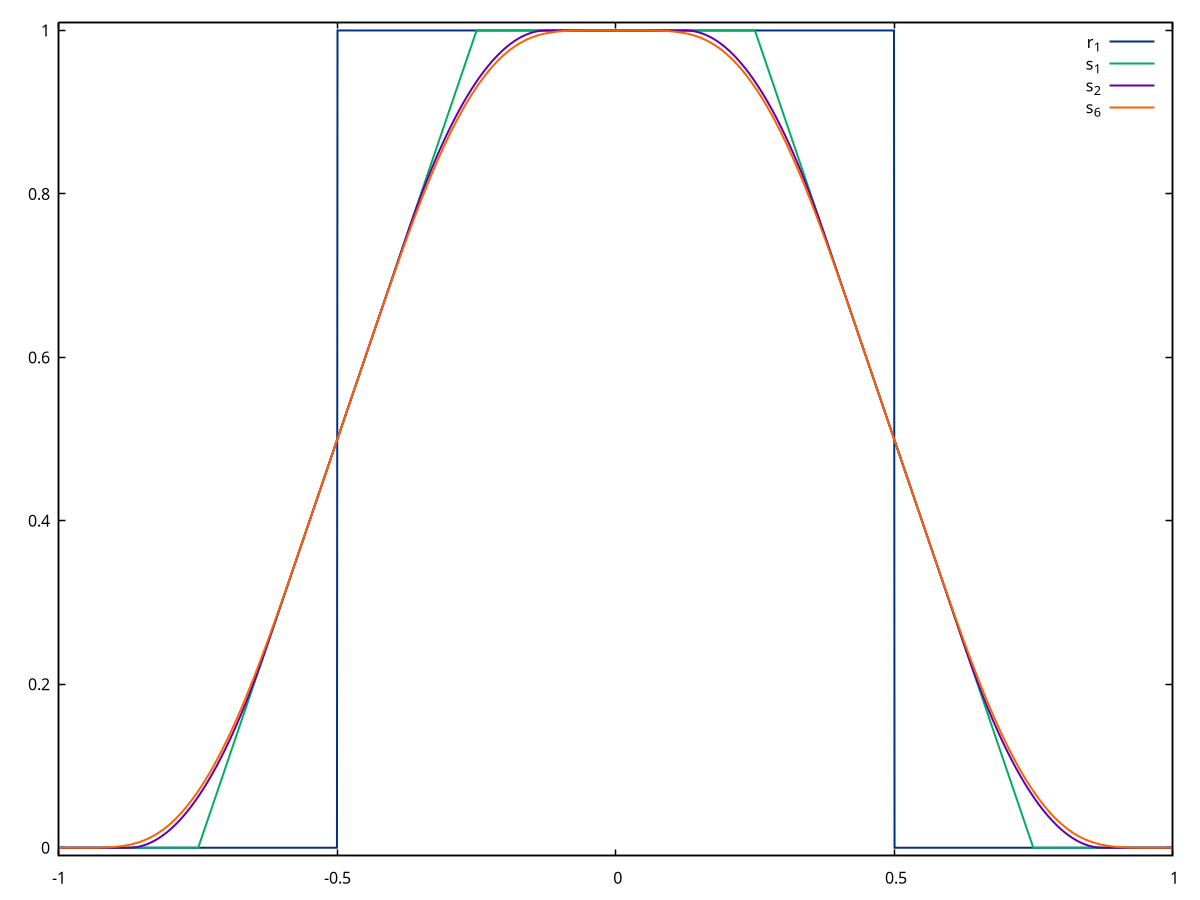 #!/usr/bin/gnuplot
#
# Defining and plotting the Schnabl functions
#
# AUTHOR: Wolfgang Stöcher

reset

# wxt
#set terminal wxt size 350,262 enhanced font 'Verdana,10' persist
# png
set terminal pngcairo size 1200,1200 enhanced font 'Verdana,20'
set output 'SchnablFunction.png'
# svg
#set terminal svg size 350,262 fname 'Verdana, Helvetica, Arial, sans-serif' \
#fsize '10'
#set output 'step.svg'

# color definitions
set border linewidth 1.5
set style line 1 lc rgb '#003080' lt 1 lw 2 # --- blue
set style line 2 lc rgb '#00ad60' lt 1 lw 2 # --- green
set style line 3 lc rgb '#6000ad' lt 1 lw 2 # --- violett
set style line 4 lc rgb '#ff6000' lt 1 lw 2 # --- orange

unset key

set xrange [-1:1]
set yrange [-0.01:1.01]
#set yrange [-0.001:0.001]

set tics scale 0.75
set xtics 0.5
set ytics 0.2
#set ytics 0.0001


# defining the Schnabl functions
s0(x) = x<-0.5 ? 0 : \
  x<0.5 ? 1. : 0

s1(x) = x<-3./4 ? 0 : \
  x<-1./4 ? 2.*x + 3./2 : \
  x<1./4 ? 1. : \
  x<3./4 ? -2.*x + 3./2 : 0

s2(x) = x<-7./8 ? 0 : \
  x<-5./8 ? 4.*x**2 + 7.*x + 49./16 : \
  x<-3./8 ? 2.*x + 3./2 : \
  x<-1./8 ? -4.*x**2 - x + 15./16 : \
  x<1./8 ? 1 : \
  x<3./8 ? -4.*x**2 + x + 15./16 : \
  x<5./8 ? -2.*x + 3./2 : \
  x<7./8 ? 4.*x**2 - 7.*x + 49./16 : 0

# from here: old convention! ([-2,2] -> [0,0.5]); use 2*si(2*x) to get functions with new convention ([-1,1] -> [0,1])
s3(x) = x<-15./8 ? 0 : \
  x<-13./8 ? 2./3*x**3 + 15./4*x**2 + 225./32*x + 1125./256 : \
  x<-11./8 ? 1./2*x**2 + 7./4*x + 589./384 : \
  x<-9./8 ? -2./3*x**3 - 9./4*x**2 - 65./32*x - 51./256 : \
  x<-7./8 ? 1./2*x + 3./4 : \
  x<-5./8 ? -2./3*x**3 - 7./4*x**2 - 33./32*x + 233./768 : \
  x<-3./8 ? -1./2*x**2 - 1./4*x + 179./384 : \
  x<-1./8 ? 2./3*x**3 + 1./4*x**2 + 1./32*x + 385./768 : \
  x<1./8 ? 1./2 : \
  x<3./8 ? -2./3*x**3 + 1./4*x**2 - 1./32*x + 385./768 : \
  x<5./8 ? -1./2*x**2 + 1./4*x + 179./384 : \
  x<7./8 ? 2./3*x**3 - 7./4*x**2 + 33./32*x + 233./768 : \
  x<9./8 ? -1./2*x + 3./4 : \
  x<11./8 ? 2./3*x**3 - 9./4*x**2 + 65./32*x - 51./256 : \
  x<13./8 ? 1./2*x**2 - 7./4*x + 589./384 : \
  x<15./8 ? -2./3*x**3 + 15./4*x**2 - 225./32*x + 1125./256 : 0

s4(x) = x<-32./16 ? 0 : \
x<-29./16 ? 4./3*x**4 + 31./3*x**3 + 961./32*x**2 + 29791./768*x + 923521./49152 : \
x<-27./16 ? 2./3*x**3 + 15./4*x**2 + 2701./384*x + 4505./1024 : \
x<-25./16 ? -4./3*x**4 - 25./3*x**3 - 609./32*x**2 - 14281./768*x - 105067./16384 : \
x<-23./16 ? 1./2*x**2 + 7./4*x + 2357./1536 : \
x<-21./16 ? -4./3*x**4 - 23./3*x**3 - 513./32*x**2 - 10823./768*x - 68139./16384 : \
x<-19./16 ? -2./3*x**3 - 9./4*x**2 - 781./384*x - 207./1024 : \
x<-17./16 ? 4./3*x**4 + 17./3*x**3 + 289./32*x**2 + 5297./768*x + 120385./49152 : \
x<-15./16 ? 1./2*x + 3./4 : \
x<-13./16 ? -4./3*x**4 - 5*x**3 - 225./32*x**2 - 997./256*x - 4587./16384 : \
x<-11./16 ? -2./3*x**3 - 7./4*x**2 - 397./384*x + 925./3072 : \
x<-9./16 ? 4./3*x**4 + 3*x**3 + 65./32*x**2 + 179./256*x + 29441./49152 : \
x<-7./16 ? -1./2*x**2 - 1./4*x + 715./1536 : \
x<-5./16 ? 4./3*x**4 + 7./3*x**3 + 33./32*x**2 + 151./768*x + 8427./16384 : \
x<-3./16 ? 2./3*x**3 + 1./4*x**2 + 13./384*x + 1541./3072 : \
x<-1./16 ? -4./3*x**4 - 1./3*x**3 - 1./32*x**2 - 1./768*x + 24575./49152 : \
x<1./16 ? 1./2 : \
x<3./16 ? -4./3*x**4 + 1./3*x**3 - 1./32*x**2 + 1./768*x + 24575./49152 : \
x<5./16 ? -2./3*x**3 + 1./4*x**2 - 13./384*x + 1541./3072 : \
x<7./16 ? 4./3*x**4 - 7./3*x**3 + 33./32*x**2 - 151./768*x + 8427./16384 : \
x<9./16 ? -1./2*x**2 + 1./4*x + 715./1536 : \
x<11./16 ? 4./3*x**4 - 3*x**3 + 65./32*x**2 - 179./256*x + 29441./49152 : \
x<13./16 ? 2./3*x**3 - 7./4*x**2 + 397./384*x + 925./3072 : \
x<15./16 ? -4./3*x**4 + 5*x**3 - 225./32*x**2 + 997./256*x - 4587./16384 : \
x<17./16 ? -1./2*x + 3./4 : \
x<19./16 ? 4./3*x**4 - 17./3*x**3 + 289./32*x**2 - 5297./768*x + 120385./49152 : \
x<21./16 ? 2./3*x**3 - 9./4*x**2 + 781./384*x - 207./1024 : \
x<23./16 ? -4./3*x**4 + 23./3*x**3 - 513./32*x**2 + 10823./768*x - 68139./16384 : \
x<25./16 ? 1./2*x**2 - 7./4*x + 2357./1536 : \
x<27./16 ? -4./3*x**4 + 25./3*x**3 - 609./32*x**2 + 14281./768*x - 105067./16384 : \
x<29./16 ? -2./3*x**3 + 15./4*x**2 - 2701./384*x + 4505./1024 : \
x<31./16 ? 4./3*x**4 - 31./3*x**3 + 961./32*x**2 - 29791./768*x + 923521./49152 : 0

s6(x) = x<-1.98437500 ? 0 : \
x<-1.95312500 ? 22.75555556*x**6 + 270.93333333*x**5 + 1344.08333333*x**4 + 3556.22048611*x**3 + 5292.65627035*x**2 + 4201.04591459*x + 1389.40841446 : \
x<-1.92187500 ? 4.26666667*x**5 + 42*x**4 + 165.37847222*x**3 + 325.60253906*x**2 + 320.53518702*x + 126.22132866 : \
x<-1.89062500 ? -22.75555556*x**6 - 258.13333333*x**5 - 1218.75000000*x**4 - 3065.29340278*x**3 - 4331.10809326*x**2 - 3259.31111158*x - 1020.44818886 : \
x<-1.85937500 ? 1.33333333*x**4 + 10.33333333*x**3 + 30.03450521*x**2 + 38.80297852*x + 18.80130307 : \
x<-1.82812500 ? -22.75555556*x**6 - 253.86666667*x**5 - 1178.75000000*x**4 - 2915.28993056*x**3 - 4049.83856201*x**2 - 2995.60261523*x - 921.54834707 : \
x<-1.79687500 ? -4.26666667*x**5 - 38*x**4 - 134.71180556*x**3 - 237.40527344*x**2 - 207.76077296*x - 72.12778575 : \
x<-1.76562500 ? 22.75555556*x**6 + 241.06666667*x**5 + 1064.08333333*x**4 + 2505.69618056*x**3 + 3320.95705160*x**2 + 2349.81214816*x + 693.81202135 : \
x<-1.73437500 ? 0.66666667*x**3 + 3.75000000*x**2 + 7.03466797*x + 4.40093994 : \
x<-1.70312500 ? -22.75555556*x**6 - 236.80000000*x**5 - 1026.75000000*x**4 - 2373.69270833*x**3 - 3084.77215576*x**2 - 2135.62757759*x - 614.96236542 : \
x<-1.67187500 ? -4.26666667*x**5 - 36.66666667*x**4 - 125.37847222*x**3 - 212.90201823*x**2 - 179.16604640*x - 59.61260786 : \
x<-1.64062500 ? 22.75555556*x**6 + 224*x**5 + 917.41666667*x**4 + 2001.43229167*x**3 + 2453.91929118*x**2 + 1604.27070427*x + 437.33461172 : \
x<-1.60937500 ? -1.33333333*x**4 - 8.33333333*x**3 - 19.03450521*x**2 - 18.60522461*x - 6.42052508 : \
x<-1.57812500 ? 22.75555556*x**6 + 219.73333333*x**5 + 882.75000000*x**4 + 1888.76215278*x**3 + 2270.81903076*x**2 + 1455.48798917*x + 388.97426924 : \
x<-1.54687500 ? 4.26666667*x**5 + 32.66666667*x**4 + 100.04513889*x**3 + 153.70475260*x**2 + 119.05960108*x + 37.46576092 : \
x<-1.51562500 ? -22.75555556*x**6 - 206.93333333*x**5 - 784.08333333*x**4 - 1584.50173611*x**3 - 1800.63283285*x**2 - 1090.18677991*x - 274.29307168 : \
x<-1.48437500 ? 0.50000000*x**2 + 1.75000000*x + 1.53470866 : \
x<-1.45312500 ? -22.75555556*x**6 - 202.66666667*x**5 - 752.08333333*x**4 - 1488.49826389*x**3 - 1656.61720785*x**2 - 982.16334216*x - 241.88135255 : \
x<-1.42187500 ? -4.26666667*x**5 - 31.33333333*x**4 - 92.04513889*x**3 - 134.70149740*x**2 - 97.54983546*x - 27.63901890 : \
x<-1.39062500 ? 22.75555556*x**6 + 189.86666667*x**5 + 658.75000000*x**4 + 1216.23784722*x**3 + 1260.45965576*x**2 + 695.94807040*x + 160.40345358 : \
x<-1.35937500 ? -1.33333333*x**4 - 7.66666667*x**3 - 16.03450521*x**2 - 14.10180664*x - 4.16539813 : \
x<-1.32812500 ? 22.75555556*x**6 + 185.60000000*x**5 + 629.41666667*x**4 + 1135.56770833*x**3 + 1149.52866618*x**2 + 619.67316780*x + 139.42424452 : \
x<-1.29687500 ? 4.26666667*x**5 + 27.33333333*x**4 + 69.37847222*x**3 + 87.50423177*x**2 + 55.47268702*x + 14.53611726 : \
x<-1.26562500 ? -22.75555556*x**6 - 172.80000000*x**5 - 546.75000000*x**4 - 923.30729167*x**3 - 878.03778076*x**2 - 445.40223198*x - 93.72590950 : \
x<-1.23437500 ? -0.66666667*x**3 - 2.25000000*x**2 - 2.03466797*x - 0.20306396 : \
x<-1.20312500 ? 22.75555556*x**6 + 168.53333333*x**5 + 520.08333333*x**4 + 855.30381944*x**3 + 790.19142660*x**2 + 389.23328641*x + 80.29216623 : \
x<-1.17187500 ? 4.26666667*x**5 + 26*x**4 + 62.71180556*x**3 + 75.00097656*x**2 + 45.04788233*x + 11.27582219 : \
x<-1.14062500 ? -22.75555556*x**6 - 155.73333333*x**5 - 442.75000000*x**4 - 669.71006944*x**3 - 568.72918701*x**2 - 256.70063184*x - 47.65943449 : \
x<-1.10937500 ? 1.33333333*x**4 + 5.66666667*x**3 + 9.03450521*x**2 + 6.90405273*x + 2.45291440 : \
x<-1.07812500 ? -22.75555556*x**6 - 151.46666667*x**5 - 418.75000000*x**4 - 615.70659722*x**3 - 507.96746826*x**2 - 222.51557299*x - 39.96581848 : \
x<-1.04687500 ? -4.26666667*x**5 - 22*x**4 - 45.37847222*x**3 - 46.80371094*x**2 - 23.63870265*x - 4.23013084 : \
x<-1.01562500 ? 22.75555556*x**6 + 138.66666667*x**5 + 352.08333333*x**4 + 476.77951389*x**3 + 363.17189535*x**2 + 148.03858248*x + 25.72397881 : \
x<-0.98437500 ? 0.50000000*x + 0.75000000 : \
x<-0.95312500 ? -22.75555556*x**6 - 134.40000000*x**5 - 330.75000000*x**4 - 434.10937500*x**3 - 320.49481201*x**2 - 125.69483223*x - 19.95383966 : \
x<-0.92187500 ? -4.26666667*x**5 - 20.66666667*x**4 - 40.04513889*x**3 - 38.80045573*x**2 - 18.29885890*x - 2.89354182 : \
x<-0.89062500 ? 22.75555556*x**6 + 121.60000000*x**5 + 269.41666667*x**4 + 316.51562500*x**3 + 207.72788493*x**2 + 72.60846672*x + 11.07398999 : \
x<-0.85937500 ? -1.33333333*x**4 - 5*x**3 - 7.03450521*x**2 - 3.90063477*x - 0.28282977 : \
x<-0.82812500 ? 22.75555556*x**6 + 117.33333333*x**5 + 250.75000000*x**4 + 283.84548611*x**3 + 179.13543701*x**2 + 60.09528287*x + 8.88325219 : \
x<-0.79687500 ? 4.26666667*x**5 + 16.66666667*x**4 + 25.37847222*x**3 + 18.60319010*x**2 + 6.91897608*x + 1.54381401 : \
x<-0.76562500 ? -22.75555556*x**6 - 104.53333333*x**5 - 200.08333333*x**4 - 204.91840278*x**3 - 119.03517660*x**2 - 36.95325330*x - 4.28296646 : \
x<-0.73437500 ? -0.66666667*x**3 - 1.75000000*x**2 - 1.03466797*x + 0.30039469 : \
x<-0.70312500 ? 22.75555556*x**6 + 100.26666667*x**5 + 184.08333333*x**4 + 179.58159722*x**3 + 97.52736410*x**2 + 28.12805773*x + 3.86979081 : \
x<-0.67187500 ? 4.26666667*x**5 + 15.33333333*x**4 + 21.37847222*x**3 + 14.09993490*x**2 + 4.66409327*x + 1.12010747 : \
x<-0.64062500 ? -22.75555556*x**6 - 87.46666667*x**5 - 138.75000000*x**4 - 116.65451389*x**3 - 55.45574951*x**2 - 14.02899691*x - 0.97312919 : \
x<-0.60937500 ? 1.33333333*x**4 + 3*x**3 + 2.03450521*x**2 + 0.70288086*x + 0.59980568 : \
x<-0.57812500 ? -22.75555556*x**6 - 83.20000000*x**5 - 125.41666667*x**4 - 99.98437500*x**3 - 45.03257243*x**2 - 10.76971931*x - 0.56538028 : \
x<-0.54687500 ? -4.26666667*x**5 - 11.33333333*x**4 - 12.04513889*x**3 - 6.90266927*x**2 - 1.95217921*x + 0.28422645 : \
x<-0.51562500 ? 22.75555556*x**6 + 70.40000000*x**5 + 90.75000000*x**4 + 62.39062500*x**3 + 23.62762451*x**2 + 4.72632256*x + 0.89294406 : \
x<-0.48437500 ? -0.50000000*x**2 - 0.25000000*x + 0.46529134 : \
x<-0.45312500 ? 22.75555556*x**6 + 66.13333333*x**5 + 80.08333333*x**4 + 51.72048611*x**3 + 18.28908285*x**2 + 3.39038480*x + 0.75917657 : \
x<-0.42187500 ? 4.26666667*x**5 + 10*x**4 + 9.37847222*x**3 + 3.89941406*x**2 + 0.78225733*x + 0.56220861 : \
x<-0.39062500 ? -22.75555556*x**6 - 53.33333333*x**5 - 50.75000000*x**4 - 24.79340278*x**3 - 6.91278076*x**2 - 1.04230054*x + 0.43391939 : \
x<-0.35937500 ? 1.33333333*x**4 + 2.33333333*x**3 + 1.03450521*x**2 + 0.19946289*x + 0.51476336 : \
x<-0.32812500 ? -22.75555556*x**6 - 49.06666667*x**5 - 42.75000000*x**4 - 18.78993056*x**3 - 4.65887451*x**2 - 0.61896044*x + 0.46574321 : \
x<-0.29687500 ? -4.26666667*x**5 - 6*x**4 - 2.71180556*x**3 - 0.70214844*x**2 - 0.09964015*x + 0.49414354 : \
x<-0.26562500 ? 22.75555556*x**6 + 36.26666667*x**5 + 24.08333333*x**4 + 9.19618056*x**3 + 1.94923910*x**2 + 0.21521212*x + 0.50972217 : \
x<-0.23437500 ? 0.66666667*x**3 + 0.25000000*x**2 + 0.03466797*x + 0.50172933 : \
x<-0.20312500 ? -22.75555556*x**6 - 32*x**5 - 18.75000000*x**4 - 5.19270833*x**3 - 0.77996826*x**2 - 0.06189156*x + 0.49795747 : \
x<-0.17187500 ? -4.26666667*x**5 - 4.66666667*x**4 - 1.37847222*x**3 - 0.19889323*x**2 - 0.01467921*x + 0.49955581 : \
x<-0.14062500 ? 22.75555556*x**6 + 19.20000000*x**5 + 5.41666667*x**4 + 0.93229167*x**3 + 0.09897868*x**2 + 0.00579948*x + 0.50014244 : \
x<-0.10937500 ? -1.33333333*x**4 - 0.33333333*x**3 - 0.03450521*x**2 - 0.00170898*x + 0.49996646 : \
x<-0.07812500 ? 22.75555556*x**6 + 14.93333333*x**5 + 2.75000000*x**4 + 0.26215278*x**3 + 0.01434326*x**2 + 0.00042814*x + 0.50000542 : \
x<-0.04687500 ? 4.26666667*x**5 + 0.66666667*x**4 + 0.04513889*x**3 + 0.00162760*x**2 + 0.00003077*x + 0.50000024 : \
x<-0.01562500 ? -22.75555556*x**6 - 2.13333333*x**5 - 0.08333333*x**4 - 0.00173611*x**3 - 0.00002035*x**2 - 0.00000013*x + 0.50000000 : \
x<0.01562500 ? 0.50000000 : \
x<0.04687500 ? -22.75555556*x**6 + 2.13333333*x**5 - 0.08333333*x**4 + 0.00173611*x**3 - 0.00002035*x**2 + 0.00000013*x + 0.50000000 : \
x<0.07812500 ? -4.26666667*x**5 + 0.66666667*x**4 - 0.04513889*x**3 + 0.00162760*x**2 - 0.00003077*x + 0.50000024 : \
x<0.10937500 ? 22.75555556*x**6 - 14.93333333*x**5 + 2.75000000*x**4 - 0.26215278*x**3 + 0.01434326*x**2 - 0.00042814*x + 0.50000542 : \
x<0.14062500 ? -1.33333333*x**4 + 0.33333333*x**3 - 0.03450521*x**2 + 0.00170898*x + 0.49996646 : \
x<0.17187500 ? 22.75555556*x**6 - 19.20000000*x**5 + 5.41666667*x**4 - 0.93229167*x**3 + 0.09897868*x**2 - 0.00579948*x + 0.50014244 : \
x<0.20312500 ? 4.26666667*x**5 - 4.66666667*x**4 + 1.37847222*x**3 - 0.19889323*x**2 + 0.01467921*x + 0.49955581 : \
x<0.23437500 ? -22.75555556*x**6 + 32*x**5 - 18.75000000*x**4 + 5.19270833*x**3 - 0.77996826*x**2 + 0.06189156*x + 0.49795747 : \
x<0.26562500 ? -0.66666667*x**3 + 0.25000000*x**2 - 0.03466797*x + 0.50172933 : \
x<0.29687500 ? 22.75555556*x**6 - 36.26666667*x**5 + 24.08333333*x**4 - 9.19618056*x**3 + 1.94923910*x**2 - 0.21521212*x + 0.50972217 : \
x<0.32812500 ? 4.26666667*x**5 - 6*x**4 + 2.71180556*x**3 - 0.70214844*x**2 + 0.09964015*x + 0.49414354 : \
x<0.35937500 ? -22.75555556*x**6 + 49.06666667*x**5 - 42.75000000*x**4 + 18.78993056*x**3 - 4.65887451*x**2 + 0.61896044*x + 0.46574321 : \
x<0.39062500 ? 1.33333333*x**4 - 2.33333333*x**3 + 1.03450521*x**2 - 0.19946289*x + 0.51476336 : \
x<0.42187500 ? -22.75555556*x**6 + 53.33333333*x**5 - 50.75000000*x**4 + 24.79340278*x**3 - 6.91278076*x**2 + 1.04230054*x + 0.43391939 : \
x<0.45312500 ? -4.26666667*x**5 + 10*x**4 - 9.37847222*x**3 + 3.89941406*x**2 - 0.78225733*x + 0.56220861 : \
x<0.48437500 ? 22.75555556*x**6 - 66.13333333*x**5 + 80.08333333*x**4 - 51.72048611*x**3 + 18.28908285*x**2 - 3.39038480*x + 0.75917657 : \
x<0.51562500 ? -0.50000000*x**2 + 0.25000000*x + 0.46529134 : \
x<0.54687500 ? 22.75555556*x**6 - 70.40000000*x**5 + 90.75000000*x**4 - 62.39062500*x**3 + 23.62762451*x**2 - 4.72632256*x + 0.89294406 : \
x<0.57812500 ? 4.26666667*x**5 - 11.33333333*x**4 + 12.04513889*x**3 - 6.90266927*x**2 + 1.95217921*x + 0.28422645 : \
x<0.60937500 ? -22.75555556*x**6 + 83.20000000*x**5 - 125.41666667*x**4 + 99.98437500*x**3 - 45.03257243*x**2 + 10.76971931*x - 0.56538028 : \
x<0.64062500 ? 1.33333333*x**4 - 3*x**3 + 2.03450521*x**2 - 0.70288086*x + 0.59980568 : \
x<0.67187500 ? -22.75555556*x**6 + 87.46666667*x**5 - 138.75000000*x**4 + 116.65451389*x**3 - 55.45574951*x**2 + 14.02899691*x - 0.97312919 : \
x<0.70312500 ? -4.26666667*x**5 + 15.33333333*x**4 - 21.37847222*x**3 + 14.09993490*x**2 - 4.66409327*x + 1.12010747 : \
x<0.73437500 ? 22.75555556*x**6 - 100.26666667*x**5 + 184.08333333*x**4 - 179.58159722*x**3 + 97.52736410*x**2 - 28.12805773*x + 3.86979081 : \
x<0.76562500 ? 0.66666667*x**3 - 1.75000000*x**2 + 1.03466797*x + 0.30039469 : \
x<0.79687500 ? -22.75555556*x**6 + 104.53333333*x**5 - 200.08333333*x**4 + 204.91840278*x**3 - 119.03517660*x**2 + 36.95325330*x - 4.28296646 : \
x<0.82812500 ? -4.26666667*x**5 + 16.66666667*x**4 - 25.37847222*x**3 + 18.60319010*x**2 - 6.91897608*x + 1.54381401 : \
x<0.85937500 ? 22.75555556*x**6 - 117.33333333*x**5 + 250.75000000*x**4 - 283.84548611*x**3 + 179.13543701*x**2 - 60.09528287*x + 8.88325219 : \
x<0.89062500 ? -1.33333333*x**4 + 5*x**3 - 7.03450521*x**2 + 3.90063477*x - 0.28282977 : \
x<0.92187500 ? 22.75555556*x**6 - 121.60000000*x**5 + 269.41666667*x**4 - 316.51562500*x**3 + 207.72788493*x**2 - 72.60846672*x + 11.07398999 : \
x<0.95312500 ? 4.26666667*x**5 - 20.66666667*x**4 + 40.04513889*x**3 - 38.80045573*x**2 + 18.29885890*x - 2.89354182 : \
x<0.98437500 ? -22.75555556*x**6 + 134.40000000*x**5 - 330.75000000*x**4 + 434.10937500*x**3 - 320.49481201*x**2 + 125.69483223*x - 19.95383966 : \
x<1.01562500 ? -0.50000000*x + 0.75000000 : \
x<1.04687500 ? 22.75555556*x**6 - 138.66666667*x**5 + 352.08333333*x**4 - 476.77951389*x**3 + 363.17189535*x**2 - 148.03858248*x + 25.72397881 : \
x<1.07812500 ? 4.26666667*x**5 - 22*x**4 + 45.37847222*x**3 - 46.80371094*x**2 + 23.63870265*x - 4.23013084 : \
x<1.10937500 ? -22.75555556*x**6 + 151.46666667*x**5 - 418.75000000*x**4 + 615.70659722*x**3 - 507.96746826*x**2 + 222.51557299*x - 39.96581848 : \
x<1.14062500 ? 1.33333333*x**4 - 5.66666667*x**3 + 9.03450521*x**2 - 6.90405273*x + 2.45291440 : \
x<1.17187500 ? -22.75555556*x**6 + 155.73333333*x**5 - 442.75000000*x**4 + 669.71006944*x**3 - 568.72918701*x**2 + 256.70063184*x - 47.65943449 : \
x<1.20312500 ? -4.26666667*x**5 + 26*x**4 - 62.71180556*x**3 + 75.00097656*x**2 - 45.04788233*x + 11.27582219 : \
x<1.23437500 ? 22.75555556*x**6 - 168.53333333*x**5 + 520.08333333*x**4 - 855.30381944*x**3 + 790.19142660*x**2 - 389.23328641*x + 80.29216623 : \
x<1.26562500 ? 0.66666667*x**3 - 2.25000000*x**2 + 2.03466797*x - 0.20306396 : \
x<1.29687500 ? -22.75555556*x**6 + 172.80000000*x**5 - 546.75000000*x**4 + 923.30729167*x**3 - 878.03778076*x**2 + 445.40223198*x - 93.72590950 : \
x<1.32812500 ? -4.26666667*x**5 + 27.33333333*x**4 - 69.37847222*x**3 + 87.50423177*x**2 - 55.47268702*x + 14.53611726 : \
x<1.35937500 ? 22.75555556*x**6 - 185.60000000*x**5 + 629.41666667*x**4 - 1135.56770833*x**3 + 1149.52866618*x**2 - 619.67316780*x + 139.42424452 : \
x<1.39062500 ? -1.33333333*x**4 + 7.66666667*x**3 - 16.03450521*x**2 + 14.10180664*x - 4.16539813 : \
x<1.42187500 ? 22.75555556*x**6 - 189.86666667*x**5 + 658.75000000*x**4 - 1216.23784722*x**3 + 1260.45965576*x**2 - 695.94807040*x + 160.40345358 : \
x<1.45312500 ? 4.26666667*x**5 - 31.33333333*x**4 + 92.04513889*x**3 - 134.70149740*x**2 + 97.54983546*x - 27.63901890 : \
x<1.48437500 ? -22.75555556*x**6 + 202.66666667*x**5 - 752.08333333*x**4 + 1488.49826389*x**3 - 1656.61720785*x**2 + 982.16334216*x - 241.88135255 : \
x<1.51562500 ? 0.50000000*x**2 - 1.75000000*x + 1.53470866 : \
x<1.54687500 ? -22.75555556*x**6 + 206.93333333*x**5 - 784.08333333*x**4 + 1584.50173611*x**3 - 1800.63283285*x**2 + 1090.18677991*x - 274.29307168 : \
x<1.57812500 ? -4.26666667*x**5 + 32.66666667*x**4 - 100.04513889*x**3 + 153.70475260*x**2 - 119.05960108*x + 37.46576092 : \
x<1.60937500 ? 22.75555556*x**6 - 219.73333333*x**5 + 882.75000000*x**4 - 1888.76215278*x**3 + 2270.81903076*x**2 - 1455.48798917*x + 388.97426924 : \
x<1.64062500 ? -1.33333333*x**4 + 8.33333333*x**3 - 19.03450521*x**2 + 18.60522461*x - 6.42052508 : \
x<1.67187500 ? 22.75555556*x**6 - 224*x**5 + 917.41666667*x**4 - 2001.43229167*x**3 + 2453.91929118*x**2 - 1604.27070427*x + 437.33461172 : \
x<1.70312500 ? 4.26666667*x**5 - 36.66666667*x**4 + 125.37847222*x**3 - 212.90201823*x**2 + 179.16604640*x - 59.61260786 : \
x<1.73437500 ? -22.75555556*x**6 + 236.80000000*x**5 - 1026.75000000*x**4 + 2373.69270833*x**3 - 3084.77215576*x**2 + 2135.62757759*x - 614.96236542 : \
x<1.76562500 ? -0.66666667*x**3 + 3.75000000*x**2 - 7.03466797*x + 4.40093994 : \
x<1.79687500 ? 22.75555556*x**6 - 241.06666667*x**5 + 1064.08333333*x**4 - 2505.69618056*x**3 + 3320.95705160*x**2 - 2349.81214816*x + 693.81202135 : \
x<1.82812500 ? 4.26666667*x**5 - 38*x**4 + 134.71180556*x**3 - 237.40527344*x**2 + 207.76077296*x - 72.12778575 : \
x<1.85937500 ? -22.75555556*x**6 + 253.86666667*x**5 - 1178.75000000*x**4 + 2915.28993056*x**3 - 4049.83856201*x**2 + 2995.60261523*x - 921.54834707 : \
x<1.89062500 ? 1.33333333*x**4 - 10.33333333*x**3 + 30.03450521*x**2 - 38.80297852*x + 18.80130307 : \
x<1.92187500 ? -22.75555556*x**6 + 258.13333333*x**5 - 1218.75000000*x**4 + 3065.29340278*x**3 - 4331.10809326*x**2 + 3259.31111158*x - 1020.44818886 : \
x<1.95312500 ? -4.26666667*x**5 + 42*x**4 - 165.37847222*x**3 + 325.60253906*x**2 - 320.53518702*x + 126.22132866 : \
x<1.98437500 ? 22.75555556*x**6 - 270.93333333*x**5 + 1344.08333333*x**4 - 3556.22048611*x**3 + 5292.65627035*x**2 - 4201.04591459*x + 1389.40841446 : 0

set samples 2000

set key on

# the functions converge quickly. max(|s6(x)-s4(x)|) = 0.0002
#plot s6(x)-s4(x) ls 1

plot \
 s0(x) with lines ls 1 title "r_1", \
 s1(x) with lines ls 2 title "s_1", \
 s2(x) with lines ls 3 title "s_2", \
 2*s6(2*x) with lines ls 4 title "s_6"
